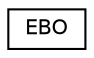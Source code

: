 digraph "Graphical Class Hierarchy"
{
 // INTERACTIVE_SVG=YES
 // LATEX_PDF_SIZE
  edge [fontname="Helvetica",fontsize="10",labelfontname="Helvetica",labelfontsize="10"];
  node [fontname="Helvetica",fontsize="10",shape=record];
  rankdir="LR";
  Node0 [label="EBO",height=0.2,width=0.4,color="black", fillcolor="white", style="filled",URL="$classEBO.html",tooltip=" "];
}
